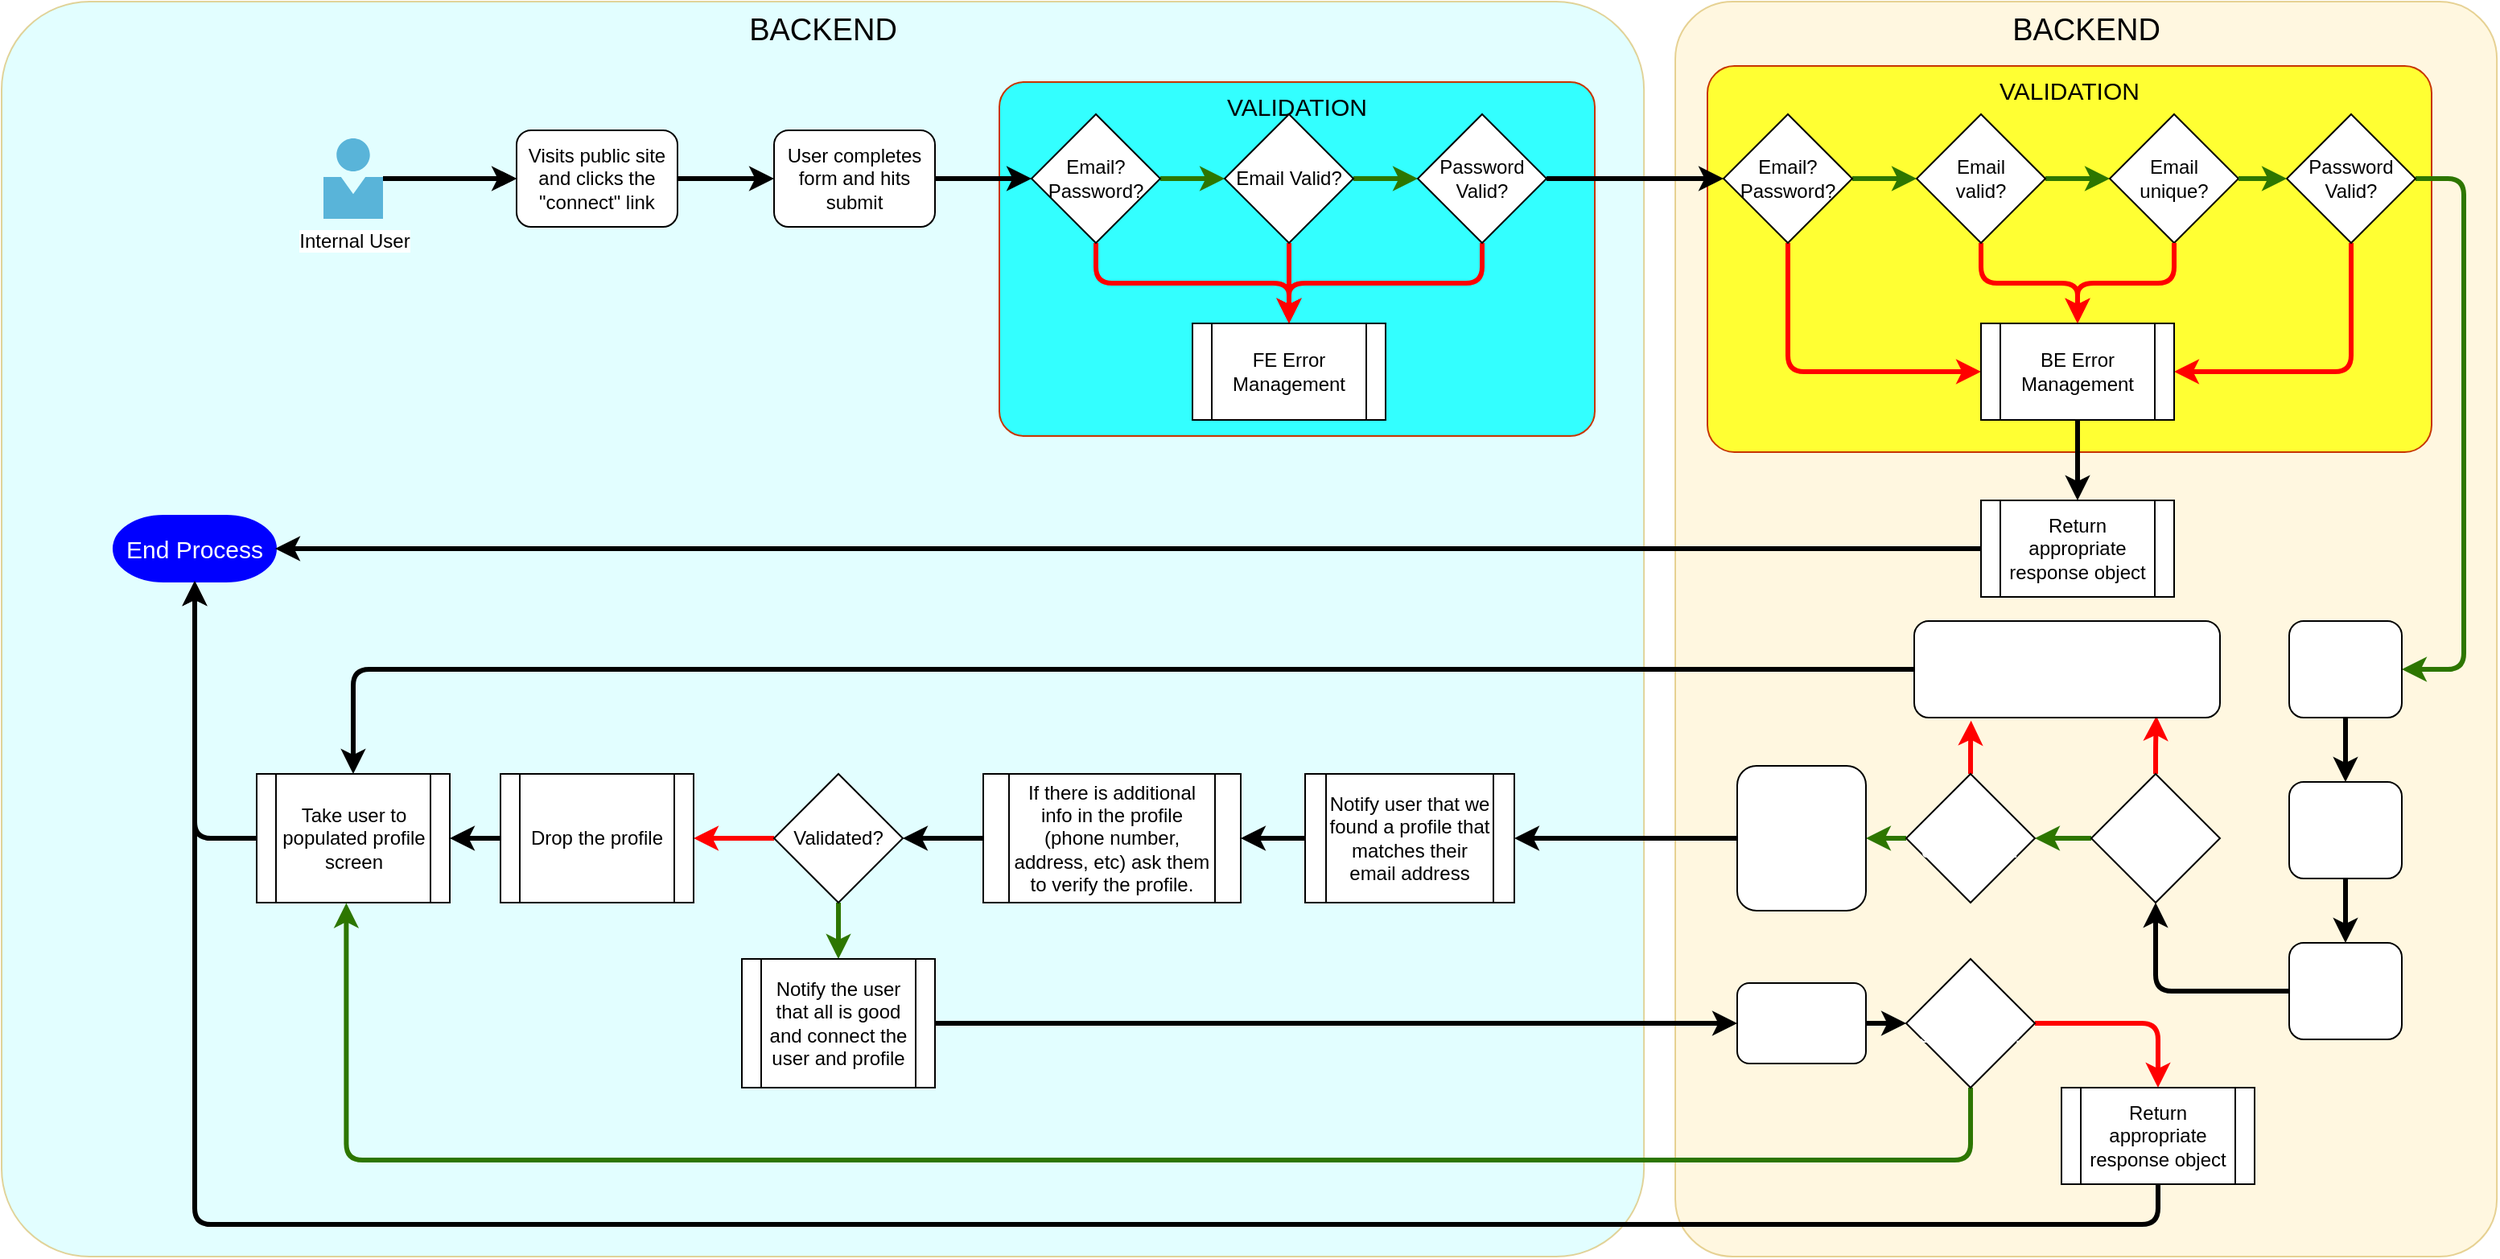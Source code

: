 <mxfile>
    <diagram id="hXg4DIn9z8MC3Drtgm0u" name="User Sign Up">
        <mxGraphModel dx="2208" dy="2083" grid="1" gridSize="10" guides="1" tooltips="1" connect="1" arrows="1" fold="1" page="1" pageScale="1" pageWidth="850" pageHeight="1100" background="#ffffff" math="0" shadow="0">
            <root>
                <mxCell id="0"/>
                <mxCell id="1" parent="0"/>
                <mxCell id="109" value="BACKEND" style="rounded=1;whiteSpace=wrap;html=1;fontSize=19;fillColor=#CFFDFF;rotation=0;verticalAlign=top;arcSize=7;strokeColor=#d6b656;fontColor=#000000;opacity=60;" vertex="1" parent="1">
                    <mxGeometry x="-190" y="-40" width="1020.57" height="780" as="geometry"/>
                </mxCell>
                <mxCell id="40" value="BACKEND" style="rounded=1;whiteSpace=wrap;html=1;fontSize=19;fillColor=#fff2cc;rotation=0;verticalAlign=top;arcSize=7;strokeColor=#d6b656;fontColor=#000000;opacity=60;" vertex="1" parent="1">
                    <mxGeometry x="850" y="-40" width="510.57" height="780" as="geometry"/>
                </mxCell>
                <mxCell id="13" value="VALIDATION" style="rounded=1;whiteSpace=wrap;html=1;fillColor=#33FFFF;fontColor=#000000;strokeColor=#C73500;verticalAlign=top;fontSize=15;arcSize=7;" vertex="1" parent="1">
                    <mxGeometry x="430" y="10" width="370" height="220" as="geometry"/>
                </mxCell>
                <mxCell id="5" value="" style="edgeStyle=none;html=1;entryX=0;entryY=0.5;entryDx=0;entryDy=0;" edge="1" parent="1" source="3" target="6">
                    <mxGeometry relative="1" as="geometry">
                        <mxPoint x="130" y="70" as="targetPoint"/>
                    </mxGeometry>
                </mxCell>
                <mxCell id="23" style="edgeStyle=orthogonalEdgeStyle;html=1;entryX=0;entryY=0.5;entryDx=0;entryDy=0;strokeWidth=3;fontSize=12;strokeColor=#000000;" edge="1" parent="1" source="3" target="6">
                    <mxGeometry relative="1" as="geometry"/>
                </mxCell>
                <mxCell id="3" value="Internal User" style="sketch=0;aspect=fixed;html=1;points=[];align=center;image;fontSize=12;image=img/lib/mscae/Person.svg;" vertex="1" parent="1">
                    <mxGeometry x="10" y="45" width="37" height="50" as="geometry"/>
                </mxCell>
                <mxCell id="24" style="edgeStyle=orthogonalEdgeStyle;html=1;exitX=1;exitY=0.5;exitDx=0;exitDy=0;entryX=0;entryY=0.5;entryDx=0;entryDy=0;strokeWidth=3;fontSize=12;strokeColor=#000000;" edge="1" parent="1" source="6" target="8">
                    <mxGeometry relative="1" as="geometry"/>
                </mxCell>
                <mxCell id="6" value="Visits public site and clicks the &quot;connect&quot; link" style="rounded=1;whiteSpace=wrap;html=1;" vertex="1" parent="1">
                    <mxGeometry x="130" y="40" width="100" height="60" as="geometry"/>
                </mxCell>
                <mxCell id="25" style="edgeStyle=orthogonalEdgeStyle;html=1;exitX=1;exitY=0.5;exitDx=0;exitDy=0;entryX=0;entryY=0.5;entryDx=0;entryDy=0;strokeWidth=3;fontSize=12;strokeColor=#000000;" edge="1" parent="1" source="8" target="9">
                    <mxGeometry relative="1" as="geometry"/>
                </mxCell>
                <mxCell id="8" value="User completes form and hits submit" style="rounded=1;whiteSpace=wrap;html=1;" vertex="1" parent="1">
                    <mxGeometry x="290" y="40" width="100" height="60" as="geometry"/>
                </mxCell>
                <mxCell id="14" value="" style="edgeStyle=none;html=1;exitX=1;exitY=0.5;exitDx=0;exitDy=0;entryX=0;entryY=0.5;entryDx=0;entryDy=0;fontSize=12;fillColor=#60a917;strokeColor=#2D7600;strokeWidth=3;" edge="1" parent="1" source="9" target="10">
                    <mxGeometry relative="1" as="geometry">
                        <mxPoint as="offset"/>
                    </mxGeometry>
                </mxCell>
                <mxCell id="17" style="edgeStyle=orthogonalEdgeStyle;html=1;exitX=0.5;exitY=1;exitDx=0;exitDy=0;entryX=0.5;entryY=0;entryDx=0;entryDy=0;fontSize=12;fillColor=#e51400;strokeColor=#FF0000;strokeWidth=3;" edge="1" parent="1" source="9" target="16">
                    <mxGeometry relative="1" as="geometry"/>
                </mxCell>
                <mxCell id="9" value="Email?&lt;br&gt;Password?" style="rhombus;whiteSpace=wrap;html=1;" vertex="1" parent="1">
                    <mxGeometry x="450" y="30" width="80" height="80" as="geometry"/>
                </mxCell>
                <mxCell id="15" value="" style="edgeStyle=none;html=1;exitX=1;exitY=0.5;exitDx=0;exitDy=0;entryX=0;entryY=0.5;entryDx=0;entryDy=0;fontSize=19;strokeWidth=3;strokeColor=#2D7600;" edge="1" parent="1" source="10" target="11">
                    <mxGeometry relative="1" as="geometry"/>
                </mxCell>
                <mxCell id="19" style="edgeStyle=orthogonalEdgeStyle;html=1;exitX=0.5;exitY=1;exitDx=0;exitDy=0;entryX=0.5;entryY=0;entryDx=0;entryDy=0;fontSize=12;fillColor=#e51400;strokeColor=#FF0000;strokeWidth=3;" edge="1" parent="1" source="10" target="16">
                    <mxGeometry relative="1" as="geometry"/>
                </mxCell>
                <mxCell id="10" value="Email Valid?" style="rhombus;whiteSpace=wrap;html=1;" vertex="1" parent="1">
                    <mxGeometry x="570" y="30" width="80" height="80" as="geometry"/>
                </mxCell>
                <mxCell id="18" style="edgeStyle=orthogonalEdgeStyle;html=1;exitX=0.5;exitY=1;exitDx=0;exitDy=0;fontSize=12;fillColor=#e51400;strokeColor=#FF0000;strokeWidth=3;entryX=0.5;entryY=0;entryDx=0;entryDy=0;" edge="1" parent="1" source="11" target="16">
                    <mxGeometry relative="1" as="geometry">
                        <mxPoint x="710" y="250" as="targetPoint"/>
                    </mxGeometry>
                </mxCell>
                <mxCell id="26" value="VALIDATION" style="rounded=1;whiteSpace=wrap;html=1;fillColor=#FFFF33;fontColor=#000000;strokeColor=#C73500;verticalAlign=top;fontSize=15;arcSize=7;" vertex="1" parent="1">
                    <mxGeometry x="870" width="450" height="240" as="geometry"/>
                </mxCell>
                <mxCell id="41" style="edgeStyle=orthogonalEdgeStyle;html=1;exitX=1;exitY=0.5;exitDx=0;exitDy=0;labelBackgroundColor=none;strokeColor=#000000;strokeWidth=3;fontSize=12;entryX=0;entryY=0.5;entryDx=0;entryDy=0;" edge="1" parent="1" source="11" target="30">
                    <mxGeometry relative="1" as="geometry">
                        <mxPoint x="850" y="70" as="targetPoint"/>
                    </mxGeometry>
                </mxCell>
                <mxCell id="11" value="Password Valid?" style="rhombus;whiteSpace=wrap;html=1;" vertex="1" parent="1">
                    <mxGeometry x="690" y="30" width="80" height="80" as="geometry"/>
                </mxCell>
                <mxCell id="16" value="FE Error Management" style="shape=process;whiteSpace=wrap;html=1;backgroundOutline=1;" vertex="1" parent="1">
                    <mxGeometry x="550" y="160" width="120" height="60" as="geometry"/>
                </mxCell>
                <mxCell id="27" value="" style="edgeStyle=none;html=1;fontSize=12;fillColor=#60a917;strokeColor=#2D7600;strokeWidth=3;labelBackgroundColor=none;entryX=0;entryY=0.5;entryDx=0;entryDy=0;exitX=1;exitY=0.5;exitDx=0;exitDy=0;" edge="1" parent="1" source="30" target="34">
                    <mxGeometry x="0.008" relative="1" as="geometry">
                        <mxPoint as="offset"/>
                        <mxPoint x="880" y="542.353" as="sourcePoint"/>
                        <mxPoint x="670" y="340" as="targetPoint"/>
                    </mxGeometry>
                </mxCell>
                <mxCell id="28" style="edgeStyle=orthogonalEdgeStyle;html=1;exitX=0.5;exitY=1;exitDx=0;exitDy=0;fontSize=12;fillColor=#e51400;strokeColor=#FF0000;strokeWidth=3;entryX=0;entryY=0.5;entryDx=0;entryDy=0;" edge="1" parent="1" source="30" target="38">
                    <mxGeometry relative="1" as="geometry">
                        <Array as="points"/>
                    </mxGeometry>
                </mxCell>
                <mxCell id="30" value="Email?&lt;br&gt;Password?" style="rhombus;whiteSpace=wrap;html=1;" vertex="1" parent="1">
                    <mxGeometry x="880" y="30" width="80" height="80" as="geometry"/>
                </mxCell>
                <mxCell id="31" value="" style="edgeStyle=none;html=1;entryX=0;entryY=0.5;entryDx=0;entryDy=0;fontSize=19;strokeWidth=3;strokeColor=#2D7600;labelBackgroundColor=none;exitX=1;exitY=0.5;exitDx=0;exitDy=0;" edge="1" parent="1" source="34" target="52">
                    <mxGeometry x="-0.333" y="-11" relative="1" as="geometry">
                        <mxPoint x="790" y="540" as="sourcePoint"/>
                        <mxPoint x="550" y="341" as="targetPoint"/>
                        <mxPoint as="offset"/>
                    </mxGeometry>
                </mxCell>
                <mxCell id="32" style="edgeStyle=orthogonalEdgeStyle;html=1;exitX=0.5;exitY=1;exitDx=0;exitDy=0;entryX=0.5;entryY=0;entryDx=0;entryDy=0;fontSize=12;fillColor=#e51400;strokeColor=#FF0000;strokeWidth=3;" edge="1" parent="1" source="34" target="38">
                    <mxGeometry relative="1" as="geometry"/>
                </mxCell>
                <mxCell id="34" value="Email&lt;br&gt;valid?" style="rhombus;whiteSpace=wrap;html=1;" vertex="1" parent="1">
                    <mxGeometry x="1000" y="30" width="80" height="80" as="geometry"/>
                </mxCell>
                <mxCell id="35" style="edgeStyle=orthogonalEdgeStyle;html=1;exitX=0.5;exitY=1;exitDx=0;exitDy=0;entryX=1;entryY=0.5;entryDx=0;entryDy=0;fontSize=12;fillColor=#e51400;strokeColor=#FF0000;strokeWidth=3;" edge="1" parent="1" source="37" target="38">
                    <mxGeometry relative="1" as="geometry"/>
                </mxCell>
                <mxCell id="47" style="edgeStyle=orthogonalEdgeStyle;html=1;exitX=1;exitY=0.5;exitDx=0;exitDy=0;labelBackgroundColor=none;strokeColor=#2D7600;strokeWidth=3;fontSize=12;fontColor=#000000;entryX=1;entryY=0.5;entryDx=0;entryDy=0;" edge="1" parent="1" source="37" target="44">
                    <mxGeometry relative="1" as="geometry">
                        <mxPoint x="1410" y="320" as="targetPoint"/>
                        <Array as="points">
                            <mxPoint x="1340" y="70"/>
                            <mxPoint x="1340" y="375"/>
                        </Array>
                    </mxGeometry>
                </mxCell>
                <mxCell id="37" value="Password Valid?" style="rhombus;whiteSpace=wrap;html=1;" vertex="1" parent="1">
                    <mxGeometry x="1230" y="30" width="80" height="80" as="geometry"/>
                </mxCell>
                <mxCell id="101" style="edgeStyle=orthogonalEdgeStyle;html=1;exitX=0.5;exitY=1;exitDx=0;exitDy=0;entryX=0.5;entryY=0;entryDx=0;entryDy=0;labelBackgroundColor=none;strokeColor=#000000;strokeWidth=3;fontSize=15;fontColor=#000000;" edge="1" parent="1" source="38" target="100">
                    <mxGeometry relative="1" as="geometry"/>
                </mxCell>
                <mxCell id="38" value="BE Error Management" style="shape=process;whiteSpace=wrap;html=1;backgroundOutline=1;" vertex="1" parent="1">
                    <mxGeometry x="1040" y="160" width="120" height="60" as="geometry"/>
                </mxCell>
                <mxCell id="42" style="edgeStyle=orthogonalEdgeStyle;html=1;labelBackgroundColor=none;strokeColor=#000000;strokeWidth=3;fontSize=12;exitX=0.5;exitY=1;exitDx=0;exitDy=0;entryX=0.5;entryY=0;entryDx=0;entryDy=0;" edge="1" parent="1" source="45" target="80">
                    <mxGeometry relative="1" as="geometry">
                        <mxPoint x="1211.5" y="485" as="sourcePoint"/>
                        <mxPoint x="1039.857" y="406.36" as="targetPoint"/>
                    </mxGeometry>
                </mxCell>
                <mxCell id="48" style="edgeStyle=orthogonalEdgeStyle;html=1;exitX=0.5;exitY=1;exitDx=0;exitDy=0;entryX=0.5;entryY=0;entryDx=0;entryDy=0;labelBackgroundColor=none;strokeColor=#000000;strokeWidth=3;fontSize=12;fontColor=#000000;" edge="1" parent="1" source="44" target="45">
                    <mxGeometry relative="1" as="geometry"/>
                </mxCell>
                <mxCell id="44" value="&lt;font&gt;Hash PW&lt;/font&gt;" style="rounded=1;whiteSpace=wrap;html=1;fontSize=12;fillColor=default;strokeColor=#000000;fontColor=#FFFFFF;" vertex="1" parent="1">
                    <mxGeometry x="1231.5" y="345" width="70" height="60" as="geometry"/>
                </mxCell>
                <mxCell id="45" value="&lt;font&gt;Store User in DB&lt;/font&gt;" style="rounded=1;whiteSpace=wrap;html=1;fontSize=12;fillColor=default;strokeColor=#000000;fontColor=#FFFFFF;" vertex="1" parent="1">
                    <mxGeometry x="1231.5" y="445" width="70" height="60" as="geometry"/>
                </mxCell>
                <mxCell id="62" style="edgeStyle=orthogonalEdgeStyle;html=1;exitX=0;exitY=0.5;exitDx=0;exitDy=0;labelBackgroundColor=none;strokeColor=#000000;strokeWidth=3;fontSize=15;fontColor=#000000;entryX=0.5;entryY=0;entryDx=0;entryDy=0;" edge="1" parent="1" source="82" target="75">
                    <mxGeometry relative="1" as="geometry">
                        <mxPoint x="890" y="300.0" as="sourcePoint"/>
                        <mxPoint x="770" y="320.0" as="targetPoint"/>
                    </mxGeometry>
                </mxCell>
                <mxCell id="52" value="Email&lt;br&gt;unique?" style="rhombus;whiteSpace=wrap;html=1;" vertex="1" parent="1">
                    <mxGeometry x="1120" y="30" width="80" height="80" as="geometry"/>
                </mxCell>
                <mxCell id="53" value="" style="edgeStyle=none;html=1;entryX=0;entryY=0.5;entryDx=0;entryDy=0;fontSize=19;strokeWidth=3;strokeColor=#2D7600;labelBackgroundColor=none;exitX=1;exitY=0.5;exitDx=0;exitDy=0;" edge="1" parent="1" source="52" target="37">
                    <mxGeometry x="-0.333" y="-11" relative="1" as="geometry">
                        <mxPoint x="1090" y="80" as="sourcePoint"/>
                        <mxPoint x="1120" y="80" as="targetPoint"/>
                        <mxPoint as="offset"/>
                    </mxGeometry>
                </mxCell>
                <mxCell id="54" style="edgeStyle=orthogonalEdgeStyle;html=1;exitX=0.5;exitY=1;exitDx=0;exitDy=0;entryX=0.5;entryY=0;entryDx=0;entryDy=0;fontSize=12;fillColor=#e51400;strokeColor=#FF0000;strokeWidth=3;" edge="1" parent="1" source="52" target="38">
                    <mxGeometry relative="1" as="geometry">
                        <mxPoint x="1050" y="120" as="sourcePoint"/>
                        <mxPoint x="1110" y="170" as="targetPoint"/>
                    </mxGeometry>
                </mxCell>
                <mxCell id="74" style="edgeStyle=orthogonalEdgeStyle;html=1;entryX=1;entryY=0.5;entryDx=0;entryDy=0;labelBackgroundColor=none;strokeColor=#FF0000;strokeWidth=3;fontSize=15;fontColor=#000000;exitX=0;exitY=0.5;exitDx=0;exitDy=0;" edge="1" parent="1" source="66" target="92">
                    <mxGeometry relative="1" as="geometry">
                        <mxPoint x="230" y="455" as="sourcePoint"/>
                    </mxGeometry>
                </mxCell>
                <mxCell id="91" style="edgeStyle=orthogonalEdgeStyle;html=1;entryX=1;entryY=0.5;entryDx=0;entryDy=0;labelBackgroundColor=none;strokeColor=#000000;strokeWidth=3;fontSize=15;fontColor=#000000;" edge="1" parent="1" source="64" target="89">
                    <mxGeometry relative="1" as="geometry"/>
                </mxCell>
                <mxCell id="64" value="Notify user that we found a profile that matches their email address" style="shape=process;whiteSpace=wrap;html=1;backgroundOutline=1;" vertex="1" parent="1">
                    <mxGeometry x="620" y="440" width="130" height="80" as="geometry"/>
                </mxCell>
                <mxCell id="69" style="edgeStyle=orthogonalEdgeStyle;html=1;entryX=0.5;entryY=0;entryDx=0;entryDy=0;labelBackgroundColor=none;strokeColor=#2D7600;strokeWidth=3;fontSize=15;fontColor=#000000;exitX=0.5;exitY=1;exitDx=0;exitDy=0;" edge="1" parent="1" source="66" target="68">
                    <mxGeometry relative="1" as="geometry">
                        <mxPoint x="240.0" y="505" as="sourcePoint"/>
                    </mxGeometry>
                </mxCell>
                <mxCell id="66" value="Validated?" style="rhombus;whiteSpace=wrap;html=1;" vertex="1" parent="1">
                    <mxGeometry x="290" y="440" width="80" height="80" as="geometry"/>
                </mxCell>
                <mxCell id="94" style="edgeStyle=orthogonalEdgeStyle;html=1;exitX=0.5;exitY=1;exitDx=0;exitDy=0;labelBackgroundColor=none;strokeColor=#2D7600;strokeWidth=3;fontSize=15;fontColor=#000000;entryX=0.464;entryY=1.003;entryDx=0;entryDy=0;entryPerimeter=0;" edge="1" parent="1" source="104" target="75">
                    <mxGeometry relative="1" as="geometry">
                        <mxPoint x="340" y="520" as="targetPoint"/>
                        <Array as="points">
                            <mxPoint x="1033" y="680"/>
                            <mxPoint x="24" y="680"/>
                        </Array>
                    </mxGeometry>
                </mxCell>
                <mxCell id="68" value="Notify the user that all is good and connect the user and profile" style="shape=process;whiteSpace=wrap;html=1;backgroundOutline=1;" vertex="1" parent="1">
                    <mxGeometry x="270" y="555" width="120" height="80" as="geometry"/>
                </mxCell>
                <mxCell id="76" style="edgeStyle=orthogonalEdgeStyle;html=1;exitX=0;exitY=0.5;exitDx=0;exitDy=0;labelBackgroundColor=none;strokeColor=#000000;strokeWidth=3;fontSize=15;fontColor=#000000;entryX=1;entryY=0.5;entryDx=0;entryDy=0;" edge="1" parent="1" source="72" target="64">
                    <mxGeometry relative="1" as="geometry">
                        <mxPoint x="730" y="590" as="targetPoint"/>
                    </mxGeometry>
                </mxCell>
                <mxCell id="102" style="edgeStyle=orthogonalEdgeStyle;html=1;exitX=0;exitY=0.5;exitDx=0;exitDy=0;entryX=0.5;entryY=1;entryDx=0;entryDy=0;entryPerimeter=0;labelBackgroundColor=none;strokeColor=#000000;strokeWidth=3;fontSize=15;fontColor=#000000;" edge="1" parent="1" source="75" target="99">
                    <mxGeometry relative="1" as="geometry"/>
                </mxCell>
                <mxCell id="75" value="Take user to populated profile screen" style="shape=process;whiteSpace=wrap;html=1;backgroundOutline=1;" vertex="1" parent="1">
                    <mxGeometry x="-31.5" y="440" width="120" height="80" as="geometry"/>
                </mxCell>
                <mxCell id="79" style="edgeStyle=orthogonalEdgeStyle;html=1;labelBackgroundColor=none;strokeColor=#2D7600;strokeWidth=3;fontSize=15;fontColor=#000000;entryX=1;entryY=0.5;entryDx=0;entryDy=0;" edge="1" parent="1" source="78" target="83">
                    <mxGeometry relative="1" as="geometry"/>
                </mxCell>
                <mxCell id="86" style="edgeStyle=orthogonalEdgeStyle;html=1;exitX=0.5;exitY=0;exitDx=0;exitDy=0;labelBackgroundColor=none;strokeColor=#FF0000;strokeWidth=3;fontSize=15;fontColor=#000000;entryX=0.792;entryY=0.983;entryDx=0;entryDy=0;entryPerimeter=0;" edge="1" parent="1" source="78" target="82">
                    <mxGeometry relative="1" as="geometry">
                        <mxPoint x="1148.5" y="405" as="targetPoint"/>
                    </mxGeometry>
                </mxCell>
                <mxCell id="78" value="&lt;font&gt;Profile&lt;br&gt;exist by email?&lt;/font&gt;" style="rhombus;whiteSpace=wrap;html=1;fillColor=default;strokeColor=#000000;fontColor=#FFFFFF;" vertex="1" parent="1">
                    <mxGeometry x="1108.5" y="440" width="80" height="80" as="geometry"/>
                </mxCell>
                <mxCell id="81" style="edgeStyle=orthogonalEdgeStyle;html=1;exitX=0;exitY=0.5;exitDx=0;exitDy=0;entryX=0.5;entryY=1;entryDx=0;entryDy=0;labelBackgroundColor=none;strokeColor=#000000;strokeWidth=3;fontSize=15;fontColor=#000000;" edge="1" parent="1" source="80" target="78">
                    <mxGeometry relative="1" as="geometry"/>
                </mxCell>
                <mxCell id="80" value="&lt;font&gt;Sign user in by generating a token&lt;/font&gt;" style="rounded=1;whiteSpace=wrap;html=1;fontSize=12;fillColor=default;strokeColor=#000000;fontColor=#FFFFFF;" vertex="1" parent="1">
                    <mxGeometry x="1231.5" y="545" width="70" height="60" as="geometry"/>
                </mxCell>
                <mxCell id="82" value="&lt;font&gt;Return user with token and an empty profile&lt;/font&gt;" style="rounded=1;whiteSpace=wrap;html=1;fontSize=12;fillColor=default;strokeColor=#000000;fontColor=#FFFFFF;" vertex="1" parent="1">
                    <mxGeometry x="998.5" y="345" width="190" height="60" as="geometry"/>
                </mxCell>
                <mxCell id="84" style="edgeStyle=orthogonalEdgeStyle;html=1;exitX=0;exitY=0.5;exitDx=0;exitDy=0;entryX=1;entryY=0.5;entryDx=0;entryDy=0;labelBackgroundColor=none;strokeColor=#2D7600;strokeWidth=3;fontSize=15;fontColor=#000000;" edge="1" parent="1" source="83" target="72">
                    <mxGeometry relative="1" as="geometry"/>
                </mxCell>
                <mxCell id="87" style="edgeStyle=orthogonalEdgeStyle;html=1;exitX=0.5;exitY=0;exitDx=0;exitDy=0;entryX=0.186;entryY=1.031;entryDx=0;entryDy=0;labelBackgroundColor=none;strokeColor=#FF0000;strokeWidth=3;fontSize=15;fontColor=#000000;entryPerimeter=0;" edge="1" parent="1" source="83" target="82">
                    <mxGeometry relative="1" as="geometry"/>
                </mxCell>
                <mxCell id="83" value="&lt;font&gt;Profile not connected?&lt;/font&gt;" style="rhombus;whiteSpace=wrap;html=1;fillColor=default;strokeColor=#000000;fontColor=#FFFFFF;" vertex="1" parent="1">
                    <mxGeometry x="993.5" y="440" width="80" height="80" as="geometry"/>
                </mxCell>
                <mxCell id="72" value="&lt;font&gt;Return user with token and profile, but do not connect them in the datbase&lt;/font&gt;" style="rounded=1;whiteSpace=wrap;html=1;fontSize=12;fillColor=default;strokeColor=#000000;fontColor=#FFFFFF;" vertex="1" parent="1">
                    <mxGeometry x="888.5" y="435" width="80" height="90" as="geometry"/>
                </mxCell>
                <mxCell id="90" style="edgeStyle=orthogonalEdgeStyle;html=1;exitX=0;exitY=0.5;exitDx=0;exitDy=0;entryX=1;entryY=0.5;entryDx=0;entryDy=0;labelBackgroundColor=none;strokeColor=#000000;strokeWidth=3;fontSize=15;fontColor=#000000;" edge="1" parent="1" source="89" target="66">
                    <mxGeometry relative="1" as="geometry"/>
                </mxCell>
                <mxCell id="89" value="If there is additional info in the profile (phone number, address, etc) ask them to verify the profile." style="shape=process;whiteSpace=wrap;html=1;backgroundOutline=1;" vertex="1" parent="1">
                    <mxGeometry x="420" y="440" width="160" height="80" as="geometry"/>
                </mxCell>
                <mxCell id="93" style="edgeStyle=orthogonalEdgeStyle;html=1;entryX=1;entryY=0.5;entryDx=0;entryDy=0;labelBackgroundColor=none;strokeColor=#000000;strokeWidth=3;fontSize=15;fontColor=#000000;" edge="1" parent="1" source="92" target="75">
                    <mxGeometry relative="1" as="geometry"/>
                </mxCell>
                <mxCell id="92" value="Drop the profile" style="shape=process;whiteSpace=wrap;html=1;backgroundOutline=1;" vertex="1" parent="1">
                    <mxGeometry x="120" y="440" width="120" height="80" as="geometry"/>
                </mxCell>
                <mxCell id="97" style="edgeStyle=orthogonalEdgeStyle;html=1;exitX=1;exitY=0.5;exitDx=0;exitDy=0;labelBackgroundColor=none;strokeColor=#000000;strokeWidth=3;fontSize=15;fontColor=#000000;entryX=0;entryY=0.5;entryDx=0;entryDy=0;" edge="1" parent="1" source="68" target="98">
                    <mxGeometry relative="1" as="geometry">
                        <mxPoint x="190.0" y="455" as="sourcePoint"/>
                        <mxPoint x="748.571" y="540" as="targetPoint"/>
                    </mxGeometry>
                </mxCell>
                <mxCell id="105" style="edgeStyle=orthogonalEdgeStyle;html=1;exitX=1;exitY=0.5;exitDx=0;exitDy=0;entryX=0;entryY=0.5;entryDx=0;entryDy=0;labelBackgroundColor=none;strokeColor=#000000;strokeWidth=3;fontSize=15;fontColor=#FFFFFF;" edge="1" parent="1" source="98" target="104">
                    <mxGeometry relative="1" as="geometry"/>
                </mxCell>
                <mxCell id="98" value="&lt;font&gt;Link user and profile&lt;/font&gt;" style="rounded=1;whiteSpace=wrap;html=1;fontSize=12;fillColor=default;strokeColor=#000000;fontColor=#FFFFFF;" vertex="1" parent="1">
                    <mxGeometry x="888.5" y="570" width="80" height="50" as="geometry"/>
                </mxCell>
                <mxCell id="99" value="End Process" style="strokeWidth=2;html=1;shape=mxgraph.flowchart.terminator;whiteSpace=wrap;strokeColor=#0000FF;fontSize=15;fontColor=#FFFFFF;fillColor=#0000FF;" vertex="1" parent="1">
                    <mxGeometry x="-120" y="280" width="100" height="40" as="geometry"/>
                </mxCell>
                <mxCell id="103" style="edgeStyle=orthogonalEdgeStyle;html=1;exitX=0;exitY=0.5;exitDx=0;exitDy=0;entryX=1;entryY=0.5;entryDx=0;entryDy=0;entryPerimeter=0;labelBackgroundColor=none;strokeColor=#000000;strokeWidth=3;fontSize=15;fontColor=#000000;" edge="1" parent="1" source="100" target="99">
                    <mxGeometry relative="1" as="geometry"/>
                </mxCell>
                <mxCell id="100" value="Return appropriate response object" style="shape=process;whiteSpace=wrap;html=1;backgroundOutline=1;" vertex="1" parent="1">
                    <mxGeometry x="1040" y="270" width="120" height="60" as="geometry"/>
                </mxCell>
                <mxCell id="107" style="edgeStyle=orthogonalEdgeStyle;html=1;exitX=1;exitY=0.5;exitDx=0;exitDy=0;entryX=0.5;entryY=0;entryDx=0;entryDy=0;labelBackgroundColor=none;strokeColor=#FF0000;strokeWidth=3;fontSize=15;fontColor=#FFFFFF;" edge="1" parent="1" source="104" target="106">
                    <mxGeometry relative="1" as="geometry"/>
                </mxCell>
                <mxCell id="104" value="&lt;font&gt;Join Successful?&lt;/font&gt;" style="rhombus;whiteSpace=wrap;html=1;fillColor=default;strokeColor=#000000;fontColor=#FFFFFF;" vertex="1" parent="1">
                    <mxGeometry x="993.5" y="555" width="80" height="80" as="geometry"/>
                </mxCell>
                <mxCell id="108" style="edgeStyle=orthogonalEdgeStyle;html=1;exitX=0.5;exitY=1;exitDx=0;exitDy=0;entryX=0.5;entryY=1;entryDx=0;entryDy=0;entryPerimeter=0;labelBackgroundColor=none;strokeColor=#000000;strokeWidth=3;fontSize=15;fontColor=#FFFFFF;" edge="1" parent="1" source="106" target="99">
                    <mxGeometry relative="1" as="geometry">
                        <Array as="points">
                            <mxPoint x="1150" y="720"/>
                            <mxPoint x="-70" y="720"/>
                        </Array>
                    </mxGeometry>
                </mxCell>
                <mxCell id="106" value="Return appropriate response object" style="shape=process;whiteSpace=wrap;html=1;backgroundOutline=1;" vertex="1" parent="1">
                    <mxGeometry x="1090" y="635" width="120" height="60" as="geometry"/>
                </mxCell>
            </root>
        </mxGraphModel>
    </diagram>
</mxfile>